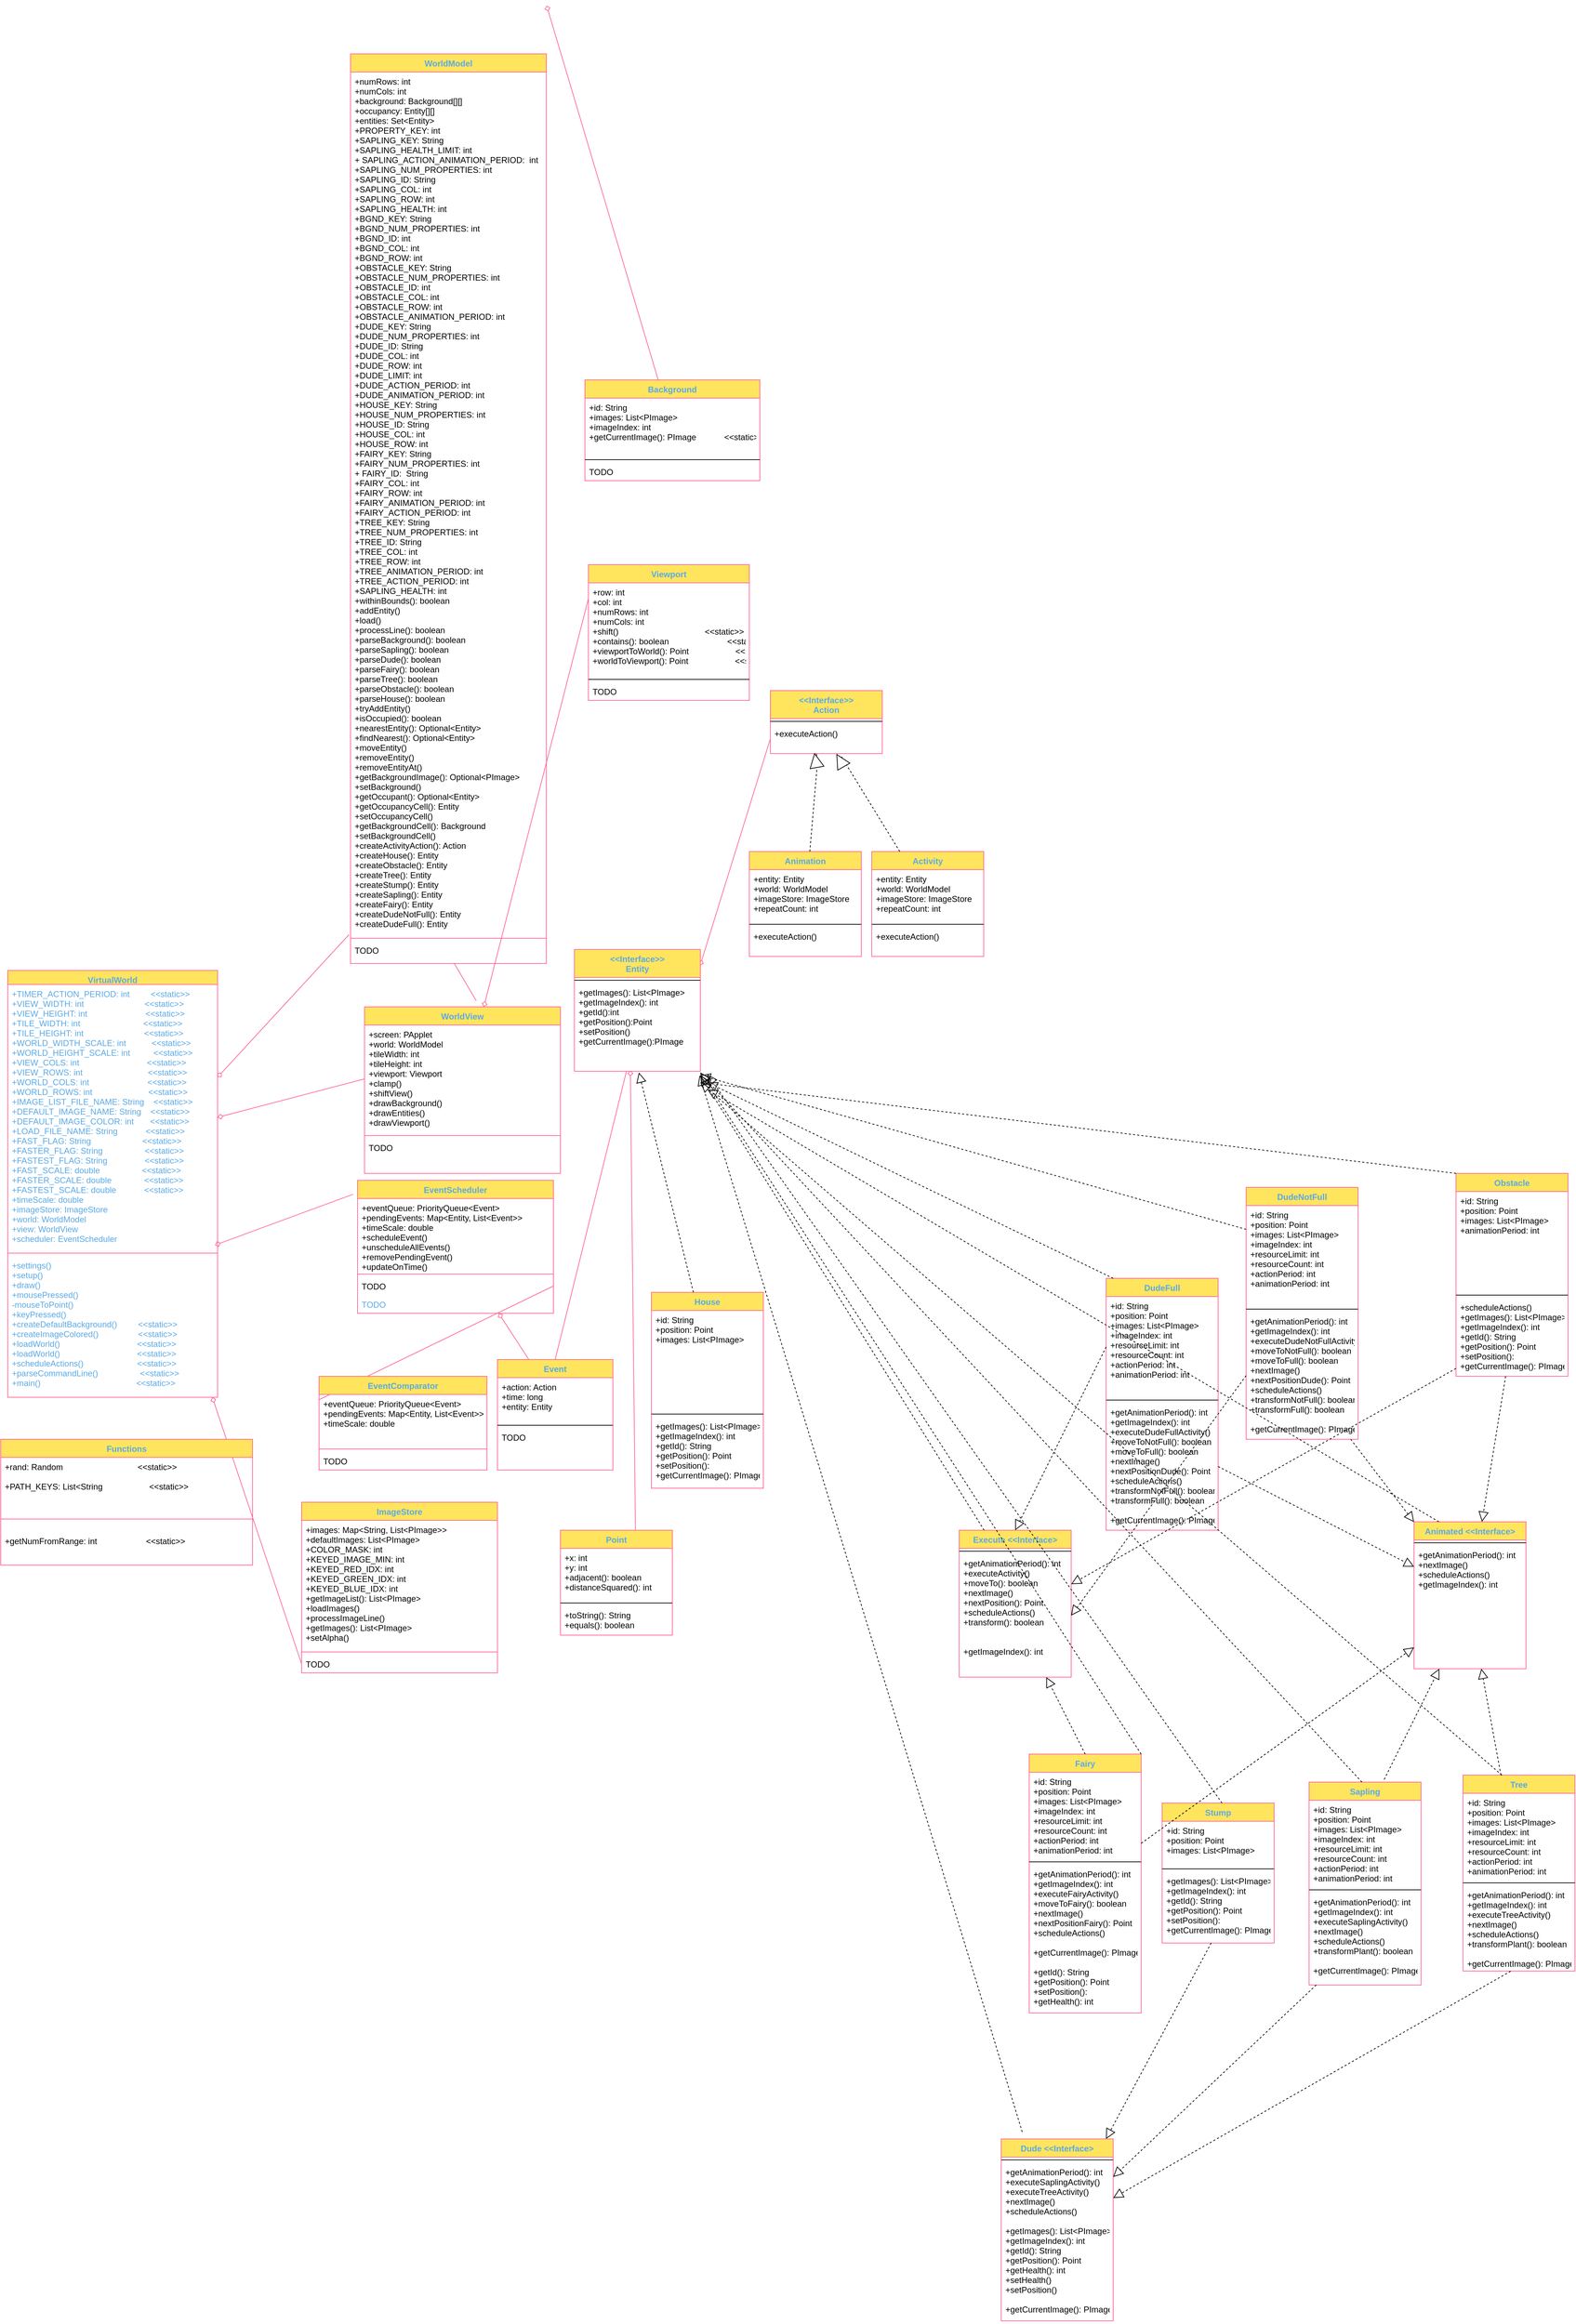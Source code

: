 <mxfile version="16.6.1" type="device"><diagram id="Yo6Zvny2ZRX3JAPKxXua" name="Page 2"><mxGraphModel dx="4936" dy="5140" grid="1" gridSize="10" guides="1" tooltips="1" connect="1" arrows="1" fold="1" page="1" pageScale="1" pageWidth="850" pageHeight="1100" math="0" shadow="0"><root><mxCell id="0"/><mxCell id="1" parent="0"/><mxCell id="8I9pphBKhg92I5GMk5e_-31" value="" style="graphMlID=e0;endArrow=none;strokeColor=#FF6392;strokeWidth=1.0;startArrow=diamond;startFill=0;endFill=1;exitX=1;exitY=0.25;exitDx=0;exitDy=0;fontColor=#5AA9E6;entryX=-0.008;entryY=-0.286;entryDx=0;entryDy=0;entryPerimeter=0;" parent="1" source="8I9pphBKhg92I5GMk5e_-50" target="8I9pphBKhg92I5GMk5e_-57" edge="1"><mxGeometry relative="1" as="geometry"/></mxCell><mxCell id="8I9pphBKhg92I5GMk5e_-32" value="" style="graphMlID=e1;endArrow=none;strokeColor=#FF6392;strokeWidth=1.0;startArrow=diamond;startFill=0;endFill=1;exitX=1;exitY=0.5;exitDx=0;exitDy=0;fontColor=#5AA9E6;entryX=0;entryY=0.5;entryDx=0;entryDy=0;" parent="1" source="8I9pphBKhg92I5GMk5e_-51" target="8I9pphBKhg92I5GMk5e_-61" edge="1"><mxGeometry relative="1" as="geometry"/></mxCell><mxCell id="8I9pphBKhg92I5GMk5e_-33" value="" style="graphMlID=e2;endArrow=none;strokeColor=#FF6392;strokeWidth=1.0;startArrow=diamond;startFill=0;endFill=1;fontColor=#5AA9E6;entryX=0;entryY=0.25;entryDx=0;entryDy=0;" parent="1" source="8I9pphBKhg92I5GMk5e_-60" target="8I9pphBKhg92I5GMk5e_-89" edge="1"><mxGeometry relative="1" as="geometry"><mxPoint x="648" y="240" as="sourcePoint"/></mxGeometry></mxCell><mxCell id="8I9pphBKhg92I5GMk5e_-34" value="" style="graphMlID=e3;endArrow=none;strokeColor=#FF6392;strokeWidth=1.0;startArrow=diamond;startFill=0;endFill=1;exitX=0.988;exitY=-0.077;exitDx=0;exitDy=0;exitPerimeter=0;fontColor=#5AA9E6;entryX=-0.023;entryY=0.105;entryDx=0;entryDy=0;entryPerimeter=0;" parent="1" source="8I9pphBKhg92I5GMk5e_-53" target="8I9pphBKhg92I5GMk5e_-64" edge="1"><mxGeometry relative="1" as="geometry"><mxPoint x="840" y="580" as="targetPoint"/></mxGeometry></mxCell><mxCell id="8I9pphBKhg92I5GMk5e_-35" value="" style="graphMlID=e4;endArrow=none;strokeColor=#FF6392;strokeWidth=1.0;startArrow=diamond;startFill=0;endFill=1;exitX=0.975;exitY=1;exitDx=0;exitDy=0;exitPerimeter=0;fontColor=#5AA9E6;entryX=0;entryY=0.5;entryDx=0;entryDy=0;" parent="1" source="8I9pphBKhg92I5GMk5e_-53" target="8I9pphBKhg92I5GMk5e_-71" edge="1"><mxGeometry relative="1" as="geometry"/></mxCell><mxCell id="8I9pphBKhg92I5GMk5e_-36" value="" style="graphMlID=e5;endArrow=none;strokeColor=#FF6392;strokeWidth=1.0;startArrow=diamond;startFill=0;endFill=1;fontColor=#5AA9E6;exitX=1.001;exitY=-0.077;exitDx=0;exitDy=0;exitPerimeter=0;" parent="1" source="8I9pphBKhg92I5GMk5e_-55" target="8I9pphBKhg92I5GMk5e_-82" edge="1"><mxGeometry relative="1" as="geometry"/></mxCell><mxCell id="8I9pphBKhg92I5GMk5e_-37" value="" style="graphMlID=e6;endArrow=none;strokeColor=#FF6392;strokeWidth=1.0;startArrow=diamond;startFill=0;endFill=1;fontColor=#5AA9E6;" parent="1" source="8I9pphBKhg92I5GMk5e_-64" target="8I9pphBKhg92I5GMk5e_-97" edge="1"><mxGeometry relative="1" as="geometry"/></mxCell><mxCell id="8I9pphBKhg92I5GMk5e_-38" value="" style="graphMlID=e7;endArrow=none;strokeColor=#FF6392;strokeWidth=1.0;startArrow=none;startFill=1;endFill=1;fontColor=#5AA9E6;entryX=0;entryY=0.25;entryDx=0;entryDy=0;exitX=1;exitY=0.5;exitDx=0;exitDy=0;" parent="1" source="8I9pphBKhg92I5GMk5e_-67" target="8I9pphBKhg92I5GMk5e_-72" edge="1"><mxGeometry relative="1" as="geometry"/></mxCell><mxCell id="8I9pphBKhg92I5GMk5e_-40" value="" style="graphMlID=e9;endArrow=none;strokeColor=#FF6392;strokeWidth=1.0;startArrow=diamond;startFill=0;endFill=1;fontColor=#5AA9E6;exitX=0.444;exitY=0.991;exitDx=0;exitDy=0;entryX=0.67;entryY=-0.005;entryDx=0;entryDy=0;entryPerimeter=0;exitPerimeter=0;" parent="1" source="8I9pphBKhg92I5GMk5e_-88" target="8I9pphBKhg92I5GMk5e_-104" edge="1"><mxGeometry relative="1" as="geometry"><mxPoint x="1010.0" y="379" as="sourcePoint"/></mxGeometry></mxCell><mxCell id="8I9pphBKhg92I5GMk5e_-41" value="" style="graphMlID=e10;endArrow=none;strokeColor=#FF6392;strokeWidth=1.0;startArrow=diamond;startFill=0;endFill=1;fontColor=#5AA9E6;exitX=0.998;exitY=0.132;exitDx=0;exitDy=0;exitPerimeter=0;entryX=0;entryY=0.5;entryDx=0;entryDy=0;" parent="1" source="8I9pphBKhg92I5GMk5e_-85" target="A5EsAreyqicC-MxrgyB--7" edge="1"><mxGeometry relative="1" as="geometry"><mxPoint x="1150" y="53" as="targetPoint"/></mxGeometry></mxCell><mxCell id="8I9pphBKhg92I5GMk5e_-44" value="" style="graphMlID=e13;endArrow=none;strokeColor=#FF6392;strokeWidth=1.0;startArrow=none;startFill=1;endFill=1;fontColor=#5AA9E6;entryX=0.528;entryY=0.978;entryDx=0;entryDy=0;entryPerimeter=0;exitX=0.57;exitY=-0.037;exitDx=0;exitDy=0;exitPerimeter=0;" parent="1" source="8I9pphBKhg92I5GMk5e_-60" target="8I9pphBKhg92I5GMk5e_-57" edge="1"><mxGeometry relative="1" as="geometry"/></mxCell><mxCell id="8I9pphBKhg92I5GMk5e_-45" value="" style="graphMlID=e14;endArrow=none;strokeColor=#FF6392;strokeWidth=1.0;startArrow=none;startFill=1;endFill=1;fontColor=#5AA9E6;exitX=0.5;exitY=0;exitDx=0;exitDy=0;" parent="1" source="8I9pphBKhg92I5GMk5e_-96" target="8I9pphBKhg92I5GMk5e_-88" edge="1"><mxGeometry relative="1" as="geometry"><mxPoint x="1177.699" y="279.661" as="targetPoint"/></mxGeometry></mxCell><mxCell id="8I9pphBKhg92I5GMk5e_-50" value="VirtualWorld" style="swimlane;fontStyle=1;align=center;verticalAlign=top;childLayout=stackLayout;horizontal=1;startSize=20;horizontalStack=0;resizeParent=1;resizeParentMax=0;resizeLast=0;collapsible=1;marginBottom=0;hachureGap=4;pointerEvents=0;fillColor=#FFE45E;strokeColor=#FF6392;fontColor=#5AA9E6;" parent="1" vertex="1"><mxGeometry x="20" y="150" width="300" height="610" as="geometry"/></mxCell><mxCell id="8I9pphBKhg92I5GMk5e_-51" value="+TIMER_ACTION_PERIOD: int         &lt;&lt;static&gt;&gt;&#10;+VIEW_WIDTH: int                          &lt;&lt;static&gt;&gt;&#10;+VIEW_HEIGHT: int                         &lt;&lt;static&gt;&gt;&#10;+TILE_WIDTH: int                           &lt;&lt;static&gt;&gt;&#10;+TILE_HEIGHT: int                          &lt;&lt;static&gt;&gt;&#10;+WORLD_WIDTH_SCALE: int           &lt;&lt;static&gt;&gt;&#10;+WORLD_HEIGHT_SCALE: int          &lt;&lt;static&gt;&gt;&#10;+VIEW_COLS: int                             &lt;&lt;static&gt;&gt;&#10;+VIEW_ROWS: int                            &lt;&lt;static&gt;&gt;&#10;+WORLD_COLS: int                         &lt;&lt;static&gt;&gt;&#10;+WORLD_ROWS: int                        &lt;&lt;static&gt;&gt;&#10;+IMAGE_LIST_FILE_NAME: String    &lt;&lt;static&gt;&gt;&#10;+DEFAULT_IMAGE_NAME: String    &lt;&lt;static&gt;&gt;&#10;+DEFAULT_IMAGE_COLOR: int       &lt;&lt;static&gt;&gt;&#10;+LOAD_FILE_NAME: String            &lt;&lt;static&gt;&gt;&#10;+FAST_FLAG: String                      &lt;&lt;static&gt;&gt;&#10;+FASTER_FLAG: String                  &lt;&lt;static&gt;&gt;&#10;+FASTEST_FLAG: String                &lt;&lt;static&gt;&gt;&#10;+FAST_SCALE: double                  &lt;&lt;static&gt;&gt;&#10;+FASTER_SCALE: double              &lt;&lt;static&gt;&gt;&#10;+FASTEST_SCALE: double            &lt;&lt;static&gt;&gt;&#10;+timeScale: double&#10;+imageStore: ImageStore&#10;+world: WorldModel&#10;+view: WorldView&#10;+scheduler: EventScheduler" style="text;strokeColor=none;fillColor=none;align=left;verticalAlign=top;spacingLeft=4;spacingRight=4;overflow=hidden;rotatable=0;points=[[0,0.5],[1,0.5]];portConstraint=eastwest;fontColor=#5AA9E6;" parent="8I9pphBKhg92I5GMk5e_-50" vertex="1"><mxGeometry y="20" width="300" height="380" as="geometry"/></mxCell><mxCell id="8I9pphBKhg92I5GMk5e_-52" value="" style="line;strokeWidth=1;fillColor=none;align=left;verticalAlign=middle;spacingTop=-1;spacingLeft=3;spacingRight=3;rotatable=0;labelPosition=right;points=[];portConstraint=eastwest;strokeColor=#FF6392;fontColor=#5AA9E6;" parent="8I9pphBKhg92I5GMk5e_-50" vertex="1"><mxGeometry y="400" width="300" height="8" as="geometry"/></mxCell><mxCell id="8I9pphBKhg92I5GMk5e_-53" value="+settings()&#10;+setup()&#10;+draw()&#10;+mousePressed()&#10;-mouseToPoint()&#10;+keyPressed()&#10;+createDefaultBackground()         &lt;&lt;static&gt;&gt;&#10;+createImageColored()                 &lt;&lt;static&gt;&gt;&#10;+loadWorld()                                 &lt;&lt;static&gt;&gt;&#10;+loadWorld()                                 &lt;&lt;static&gt;&gt;&#10;+scheduleActions()                       &lt;&lt;static&gt;&gt;&#10;+parseCommandLine()                  &lt;&lt;static&gt;&gt;&#10;+main()                                         &lt;&lt;static&gt;&gt;" style="text;strokeColor=none;fillColor=none;align=left;verticalAlign=top;spacingLeft=4;spacingRight=4;overflow=hidden;rotatable=0;points=[[0,0.5],[1,0.5]];portConstraint=eastwest;fontColor=#5AA9E6;" parent="8I9pphBKhg92I5GMk5e_-50" vertex="1"><mxGeometry y="408" width="300" height="202" as="geometry"/></mxCell><mxCell id="8I9pphBKhg92I5GMk5e_-54" value="WorldModel" style="swimlane;fontStyle=1;align=center;verticalAlign=top;childLayout=stackLayout;horizontal=1;startSize=26;horizontalStack=0;resizeParent=1;resizeParentMax=0;resizeLast=0;collapsible=1;marginBottom=0;hachureGap=4;pointerEvents=0;sketch=0;fontColor=#5AA9E6;strokeColor=#FF6392;fillColor=#FFE45E;" parent="1" vertex="1"><mxGeometry x="510" y="-1160" width="280" height="1300" as="geometry"/></mxCell><mxCell id="8I9pphBKhg92I5GMk5e_-55" value="+numRows: int&#10;+numCols: int&#10;+background: Background[][]&#10;+occupancy: Entity[][]&#10;+entities: Set&lt;Entity&gt;&#10;+PROPERTY_KEY: int                           &#10;+SAPLING_KEY: String                            &#10;+SAPLING_HEALTH_LIMIT: int                               &#10;+ SAPLING_ACTION_ANIMATION_PERIOD:  int   &#10;+SAPLING_NUM_PROPERTIES: int                     &#10;+SAPLING_ID: String                            &#10;+SAPLING_COL: int                    &#10;+SAPLING_ROW: int                               &#10;+SAPLING_HEALTH: int                              &#10;+BGND_KEY: String                            &#10;+BGND_NUM_PROPERTIES: int                  &#10;+BGND_ID: int                                &#10;+BGND_COL: int                              &#10;+BGND_ROW: int                               &#10;+OBSTACLE_KEY: String                        &#10;+OBSTACLE_NUM_PROPERTIES: int                &#10;+OBSTACLE_ID: int                          &#10;+OBSTACLE_COL: int                          &#10;+OBSTACLE_ROW: int                           &#10;+OBSTACLE_ANIMATION_PERIOD: int   &#10;+DUDE_KEY: String                         &#10;+DUDE_NUM_PROPERTIES: int           &#10;+DUDE_ID: String                     &#10;+DUDE_COL: int                  &#10;+DUDE_ROW: int                           &#10;+DUDE_LIMIT: int                      &#10;+DUDE_ACTION_PERIOD: int      &#10;+DUDE_ANIMATION_PERIOD: int       &#10;+HOUSE_KEY: String                     &#10;+HOUSE_NUM_PROPERTIES: int        &#10;+HOUSE_ID: String                        &#10;+HOUSE_COL: int                    &#10;+HOUSE_ROW: int          &#10;+FAIRY_KEY: String                            &#10;+FAIRY_NUM_PROPERTIES: int        &#10;+ FAIRY_ID:  String              &#10;+FAIRY_COL: int                   &#10;+FAIRY_ROW: int                             &#10;+FAIRY_ANIMATION_PERIOD: int      &#10;+FAIRY_ACTION_PERIOD: int    &#10;+TREE_KEY: String                  &#10;+TREE_NUM_PROPERTIES: int                     &#10;+TREE_ID: String                          &#10;+TREE_COL: int                 &#10;+TREE_ROW: int                               &#10;+TREE_ANIMATION_PERIOD: int &#10;+TREE_ACTION_PERIOD: int          &#10;+SAPLING_HEALTH: int                             &#10;+withinBounds(): boolean                  &#10;+addEntity()                                &#10;+load()                                    &#10;+processLine(): boolean                   &#10;+parseBackground(): boolean             &#10;+parseSapling(): boolean                      &#10;+parseDude(): boolean                   &#10;+parseFairy(): boolean                        &#10;+parseTree(): boolean                       &#10;+parseObstacle(): boolean                       &#10;+parseHouse(): boolean                      &#10;+tryAddEntity()                            &#10;+isOccupied(): boolean                      &#10;+nearestEntity(): Optional&lt;Entity&gt;          &#10;+findNearest(): Optional&lt;Entity&gt;           &#10;+moveEntity()                               &#10;+removeEntity()                             &#10;+removeEntityAt()                           &#10;+getBackgroundImage(): Optional&lt;PImage&gt;     &#10;+setBackground()                           &#10;+getOccupant(): Optional&lt;Entity&gt;           &#10;+getOccupancyCell(): Entity               &#10;+setOccupancyCell()                        &#10;+getBackgroundCell(): Background            &#10;+setBackgroundCell()                       &#10;+createActivityAction(): Action           &#10;+createHouse(): Entity                &#10;+createObstacle(): Entity                 &#10;+createTree(): Entity              &#10;+createStump(): Entity                   &#10;+createSapling(): Entity                        &#10;+createFairy(): Entity                   &#10;+createDudeNotFull(): Entity                   &#10;+createDudeFull(): Entity                        " style="text;strokeColor=none;fillColor=none;align=left;verticalAlign=top;spacingLeft=4;spacingRight=4;overflow=hidden;rotatable=0;points=[[0,0.5],[1,0.5]];portConstraint=eastwest;fontColor=#000000;" parent="8I9pphBKhg92I5GMk5e_-54" vertex="1"><mxGeometry y="26" width="280" height="1234" as="geometry"/></mxCell><mxCell id="8I9pphBKhg92I5GMk5e_-56" value="" style="line;strokeWidth=1;fillColor=none;align=left;verticalAlign=middle;spacingTop=-1;spacingLeft=3;spacingRight=3;rotatable=0;labelPosition=right;points=[];portConstraint=eastwest;strokeColor=#FF6392;fontColor=#5AA9E6;" parent="8I9pphBKhg92I5GMk5e_-54" vertex="1"><mxGeometry y="1260" width="280" height="8" as="geometry"/></mxCell><mxCell id="8I9pphBKhg92I5GMk5e_-57" value="TODO" style="text;strokeColor=none;fillColor=none;align=left;verticalAlign=top;spacingLeft=4;spacingRight=4;overflow=hidden;rotatable=0;points=[[0,0.5],[1,0.5]];portConstraint=eastwest;fontColor=#020405;" parent="8I9pphBKhg92I5GMk5e_-54" vertex="1"><mxGeometry y="1268" width="280" height="32" as="geometry"/></mxCell><mxCell id="8I9pphBKhg92I5GMk5e_-60" value="WorldView" style="swimlane;fontStyle=1;align=center;verticalAlign=top;childLayout=stackLayout;horizontal=1;startSize=26;horizontalStack=0;resizeParent=1;resizeParentMax=0;resizeLast=0;collapsible=1;marginBottom=0;hachureGap=4;pointerEvents=0;sketch=0;fontColor=#5AA9E6;strokeColor=#FF6392;fillColor=#FFE45E;" parent="1" vertex="1"><mxGeometry x="530" y="202" width="280" height="238" as="geometry"/></mxCell><mxCell id="8I9pphBKhg92I5GMk5e_-61" value="+screen: PApplet&#10;+world: WorldModel&#10;+tileWidth: int&#10;+tileHeight: int&#10;+viewport: Viewport&#10;+clamp()                                      &#10;+shiftView()                                 &#10;+drawBackground()                            &#10;+drawEntities()                              &#10;+drawViewport()                              &#10;&#10;" style="text;strokeColor=none;fillColor=none;align=left;verticalAlign=top;spacingLeft=4;spacingRight=4;overflow=hidden;rotatable=0;points=[[0,0.5],[1,0.5]];portConstraint=eastwest;fontColor=#000000;" parent="8I9pphBKhg92I5GMk5e_-60" vertex="1"><mxGeometry y="26" width="280" height="154" as="geometry"/></mxCell><mxCell id="8I9pphBKhg92I5GMk5e_-62" value="" style="line;strokeWidth=1;fillColor=none;align=left;verticalAlign=middle;spacingTop=-1;spacingLeft=3;spacingRight=3;rotatable=0;labelPosition=right;points=[];portConstraint=eastwest;strokeColor=#FF6392;fontColor=#5AA9E6;" parent="8I9pphBKhg92I5GMk5e_-60" vertex="1"><mxGeometry y="180" width="280" height="8" as="geometry"/></mxCell><mxCell id="8I9pphBKhg92I5GMk5e_-63" value="TODO" style="text;strokeColor=none;fillColor=none;align=left;verticalAlign=top;spacingLeft=4;spacingRight=4;overflow=hidden;rotatable=0;points=[[0,0.5],[1,0.5]];portConstraint=eastwest;fontColor=#000000;" parent="8I9pphBKhg92I5GMk5e_-60" vertex="1"><mxGeometry y="188" width="280" height="50" as="geometry"/></mxCell><mxCell id="8I9pphBKhg92I5GMk5e_-64" value="EventScheduler" style="swimlane;fontStyle=1;align=center;verticalAlign=top;childLayout=stackLayout;horizontal=1;startSize=26;horizontalStack=0;resizeParent=1;resizeParentMax=0;resizeLast=0;collapsible=1;marginBottom=0;hachureGap=4;pointerEvents=0;sketch=0;fontColor=#5AA9E6;strokeColor=#FF6392;fillColor=#FFE45E;" parent="1" vertex="1"><mxGeometry x="520" y="450" width="280" height="190" as="geometry"/></mxCell><mxCell id="8I9pphBKhg92I5GMk5e_-65" value="+eventQueue: PriorityQueue&lt;Event&gt;&#10;+pendingEvents: Map&lt;Entity, List&lt;Event&gt;&gt;&#10;+timeScale: double&#10;+scheduleEvent()                                  &#10;+unscheduleAllEvents()                       &#10;+removePendingEvent()                        &#10;+updateOnTime()                              " style="text;strokeColor=none;fillColor=none;align=left;verticalAlign=top;spacingLeft=4;spacingRight=4;overflow=hidden;rotatable=0;points=[[0,0.5],[1,0.5]];portConstraint=eastwest;fontColor=#000000;" parent="8I9pphBKhg92I5GMk5e_-64" vertex="1"><mxGeometry y="26" width="280" height="104" as="geometry"/></mxCell><mxCell id="8I9pphBKhg92I5GMk5e_-66" value="" style="line;strokeWidth=1;fillColor=none;align=left;verticalAlign=middle;spacingTop=-1;spacingLeft=3;spacingRight=3;rotatable=0;labelPosition=right;points=[];portConstraint=eastwest;strokeColor=#FF6392;fontColor=#5AA9E6;" parent="8I9pphBKhg92I5GMk5e_-64" vertex="1"><mxGeometry y="130" width="280" height="8" as="geometry"/></mxCell><mxCell id="8I9pphBKhg92I5GMk5e_-67" value="TODO" style="text;strokeColor=none;fillColor=none;align=left;verticalAlign=top;spacingLeft=4;spacingRight=4;overflow=hidden;rotatable=0;points=[[0,0.5],[1,0.5]];portConstraint=eastwest;fontColor=#000000;" parent="8I9pphBKhg92I5GMk5e_-64" vertex="1"><mxGeometry y="138" width="280" height="26" as="geometry"/></mxCell><mxCell id="8I9pphBKhg92I5GMk5e_-76" value="TODO" style="text;strokeColor=none;fillColor=none;align=left;verticalAlign=top;spacingLeft=4;spacingRight=4;overflow=hidden;rotatable=0;points=[[0,0.5],[1,0.5]];portConstraint=eastwest;fontColor=#5AA9E6;" parent="8I9pphBKhg92I5GMk5e_-64" vertex="1"><mxGeometry y="164" width="280" height="26" as="geometry"/></mxCell><mxCell id="8I9pphBKhg92I5GMk5e_-68" value="ImageStore" style="swimlane;fontStyle=1;align=center;verticalAlign=top;childLayout=stackLayout;horizontal=1;startSize=26;horizontalStack=0;resizeParent=1;resizeParentMax=0;resizeLast=0;collapsible=1;marginBottom=0;hachureGap=4;pointerEvents=0;sketch=0;fontColor=#5AA9E6;strokeColor=#FF6392;fillColor=#FFE45E;" parent="1" vertex="1"><mxGeometry x="440" y="910" width="280" height="244" as="geometry"/></mxCell><mxCell id="8I9pphBKhg92I5GMk5e_-69" value="+images: Map&lt;String, List&lt;PImage&gt;&gt;&#10;+defaultImages: List&lt;PImage&gt;&#10;+COLOR_MASK: int                             &#10;+KEYED_IMAGE_MIN: int                        &#10;+KEYED_RED_IDX: int                        &#10;+KEYED_GREEN_IDX: int                        &#10;+KEYED_BLUE_IDX: int                        &#10;+getImageList(): List&lt;PImage&gt;                &#10;+loadImages()                                &#10;+processImageLine()                          &#10;+getImages(): List&lt;PImage&gt;                   &#10;+setAlpha()                                  " style="text;strokeColor=none;fillColor=none;align=left;verticalAlign=top;spacingLeft=4;spacingRight=4;overflow=hidden;rotatable=0;points=[[0,0.5],[1,0.5]];portConstraint=eastwest;fontColor=#000000;" parent="8I9pphBKhg92I5GMk5e_-68" vertex="1"><mxGeometry y="26" width="280" height="184" as="geometry"/></mxCell><mxCell id="8I9pphBKhg92I5GMk5e_-70" value="" style="line;strokeWidth=1;fillColor=none;align=left;verticalAlign=middle;spacingTop=-1;spacingLeft=3;spacingRight=3;rotatable=0;labelPosition=right;points=[];portConstraint=eastwest;strokeColor=#FF6392;fontColor=#5AA9E6;" parent="8I9pphBKhg92I5GMk5e_-68" vertex="1"><mxGeometry y="210" width="280" height="8" as="geometry"/></mxCell><mxCell id="8I9pphBKhg92I5GMk5e_-71" value="TODO" style="text;strokeColor=none;fillColor=none;align=left;verticalAlign=top;spacingLeft=4;spacingRight=4;overflow=hidden;rotatable=0;points=[[0,0.5],[1,0.5]];portConstraint=eastwest;fontColor=#000000;" parent="8I9pphBKhg92I5GMk5e_-68" vertex="1"><mxGeometry y="218" width="280" height="26" as="geometry"/></mxCell><mxCell id="8I9pphBKhg92I5GMk5e_-72" value="EventComparator" style="swimlane;fontStyle=1;align=center;verticalAlign=top;childLayout=stackLayout;horizontal=1;startSize=26;horizontalStack=0;resizeParent=1;resizeParentMax=0;resizeLast=0;collapsible=1;marginBottom=0;hachureGap=4;pointerEvents=0;sketch=0;fontColor=#5AA9E6;strokeColor=#FF6392;fillColor=#FFE45E;" parent="1" vertex="1"><mxGeometry x="465" y="730" width="240" height="134" as="geometry"/></mxCell><mxCell id="8I9pphBKhg92I5GMk5e_-73" value="+eventQueue: PriorityQueue&lt;Event&gt;&#10;+pendingEvents: Map&lt;Entity, List&lt;Event&gt;&gt;&#10;+timeScale: double" style="text;strokeColor=none;fillColor=none;align=left;verticalAlign=top;spacingLeft=4;spacingRight=4;overflow=hidden;rotatable=0;points=[[0,0.5],[1,0.5]];portConstraint=eastwest;fontColor=#000000;" parent="8I9pphBKhg92I5GMk5e_-72" vertex="1"><mxGeometry y="26" width="240" height="74" as="geometry"/></mxCell><mxCell id="8I9pphBKhg92I5GMk5e_-74" value="" style="line;strokeWidth=1;fillColor=none;align=left;verticalAlign=middle;spacingTop=-1;spacingLeft=3;spacingRight=3;rotatable=0;labelPosition=right;points=[];portConstraint=eastwest;strokeColor=#FF6392;fontColor=#5AA9E6;" parent="8I9pphBKhg92I5GMk5e_-72" vertex="1"><mxGeometry y="100" width="240" height="8" as="geometry"/></mxCell><mxCell id="8I9pphBKhg92I5GMk5e_-75" value="TODO" style="text;strokeColor=none;fillColor=none;align=left;verticalAlign=top;spacingLeft=4;spacingRight=4;overflow=hidden;rotatable=0;points=[[0,0.5],[1,0.5]];portConstraint=eastwest;fontColor=#000000;" parent="8I9pphBKhg92I5GMk5e_-72" vertex="1"><mxGeometry y="108" width="240" height="26" as="geometry"/></mxCell><mxCell id="8I9pphBKhg92I5GMk5e_-77" value="Functions" style="swimlane;fontStyle=1;align=center;verticalAlign=top;childLayout=stackLayout;horizontal=1;startSize=26;horizontalStack=0;resizeParent=1;resizeParentMax=0;resizeLast=0;collapsible=1;marginBottom=0;hachureGap=4;pointerEvents=0;sketch=0;fontColor=#5AA9E6;strokeColor=#FF6392;fillColor=#FFE45E;" parent="1" vertex="1"><mxGeometry x="10.0" y="820" width="360" height="180" as="geometry"/></mxCell><mxCell id="8I9pphBKhg92I5GMk5e_-78" value="+rand: Random                                &lt;&lt;static&gt;&gt;&#10;&#10;+PATH_KEYS: List&lt;String                    &lt;&lt;static&gt;&gt;&#10;&#10;" style="text;strokeColor=none;fillColor=none;align=left;verticalAlign=top;spacingLeft=4;spacingRight=4;overflow=hidden;rotatable=0;points=[[0,0.5],[1,0.5]];portConstraint=eastwest;fontColor=#000000;" parent="8I9pphBKhg92I5GMk5e_-77" vertex="1"><mxGeometry y="26" width="360" height="84" as="geometry"/></mxCell><mxCell id="8I9pphBKhg92I5GMk5e_-79" value="" style="line;strokeWidth=1;fillColor=none;align=left;verticalAlign=middle;spacingTop=-1;spacingLeft=3;spacingRight=3;rotatable=0;labelPosition=right;points=[];portConstraint=eastwest;strokeColor=#FF6392;fontColor=#5AA9E6;" parent="8I9pphBKhg92I5GMk5e_-77" vertex="1"><mxGeometry y="110" width="360" height="8" as="geometry"/></mxCell><mxCell id="8I9pphBKhg92I5GMk5e_-80" value="&#10;+getNumFromRange: int                     &lt;&lt;static&gt;&gt;&#10;" style="text;strokeColor=none;fillColor=none;align=left;verticalAlign=top;spacingLeft=4;spacingRight=4;overflow=hidden;rotatable=0;points=[[0,0.5],[1,0.5]];portConstraint=eastwest;fontColor=#000000;" parent="8I9pphBKhg92I5GMk5e_-77" vertex="1"><mxGeometry y="118" width="360" height="62" as="geometry"/></mxCell><mxCell id="8I9pphBKhg92I5GMk5e_-81" value="Background" style="swimlane;fontStyle=1;align=center;verticalAlign=top;childLayout=stackLayout;horizontal=1;startSize=26;horizontalStack=0;resizeParent=1;resizeParentMax=0;resizeLast=0;collapsible=1;marginBottom=0;hachureGap=4;pointerEvents=0;sketch=0;fontColor=#5AA9E6;strokeColor=#FF6392;fillColor=#FFE45E;" parent="1" vertex="1"><mxGeometry x="845" y="-694" width="250" height="144" as="geometry"/></mxCell><mxCell id="8I9pphBKhg92I5GMk5e_-82" value="+id: String&#10;+images: List&lt;PImage&gt;&#10;+imageIndex: int&#10;+getCurrentImage(): PImage            &lt;&lt;static&gt;&gt;" style="text;strokeColor=none;fillColor=none;align=left;verticalAlign=top;spacingLeft=4;spacingRight=4;overflow=hidden;rotatable=0;points=[[0,0.5],[1,0.5]];portConstraint=eastwest;" parent="8I9pphBKhg92I5GMk5e_-81" vertex="1"><mxGeometry y="26" width="250" height="84" as="geometry"/></mxCell><mxCell id="8I9pphBKhg92I5GMk5e_-83" value="" style="line;strokeWidth=1;fillColor=none;align=left;verticalAlign=middle;spacingTop=-1;spacingLeft=3;spacingRight=3;rotatable=0;labelPosition=right;points=[];portConstraint=eastwest;" parent="8I9pphBKhg92I5GMk5e_-81" vertex="1"><mxGeometry y="110" width="250" height="8" as="geometry"/></mxCell><mxCell id="8I9pphBKhg92I5GMk5e_-84" value="TODO" style="text;strokeColor=none;fillColor=none;align=left;verticalAlign=top;spacingLeft=4;spacingRight=4;overflow=hidden;rotatable=0;points=[[0,0.5],[1,0.5]];portConstraint=eastwest;" parent="8I9pphBKhg92I5GMk5e_-81" vertex="1"><mxGeometry y="118" width="250" height="26" as="geometry"/></mxCell><mxCell id="8I9pphBKhg92I5GMk5e_-85" value="&lt;&lt;Interface&gt;&gt;&#10;Entity" style="swimlane;fontStyle=1;align=center;verticalAlign=top;childLayout=stackLayout;horizontal=1;startSize=40;horizontalStack=0;resizeParent=1;resizeParentMax=0;resizeLast=0;collapsible=1;marginBottom=0;hachureGap=4;pointerEvents=0;sketch=0;fontColor=#5AA9E6;strokeColor=#FF6392;fillColor=#FFE45E;" parent="1" vertex="1"><mxGeometry x="830" y="120" width="180" height="174" as="geometry"/></mxCell><mxCell id="8I9pphBKhg92I5GMk5e_-87" value="" style="line;strokeWidth=1;fillColor=none;align=left;verticalAlign=middle;spacingTop=-1;spacingLeft=3;spacingRight=3;rotatable=0;labelPosition=right;points=[];portConstraint=eastwest;" parent="8I9pphBKhg92I5GMk5e_-85" vertex="1"><mxGeometry y="40" width="180" height="8" as="geometry"/></mxCell><mxCell id="8I9pphBKhg92I5GMk5e_-88" value="+getImages(): List&lt;PImage&gt;&#10;+getImageIndex(): int&#10;+getId():int&#10;+getPosition():Point&#10;+setPosition()&#10;+getCurrentImage():PImage" style="text;strokeColor=none;fillColor=none;align=left;verticalAlign=top;spacingLeft=4;spacingRight=4;overflow=hidden;rotatable=0;points=[[0,0.5],[1,0.5]];portConstraint=eastwest;" parent="8I9pphBKhg92I5GMk5e_-85" vertex="1"><mxGeometry y="48" width="180" height="126" as="geometry"/></mxCell><mxCell id="8I9pphBKhg92I5GMk5e_-89" value="Viewport" style="swimlane;fontStyle=1;align=center;verticalAlign=top;childLayout=stackLayout;horizontal=1;startSize=26;horizontalStack=0;resizeParent=1;resizeParentMax=0;resizeLast=0;collapsible=1;marginBottom=0;hachureGap=4;pointerEvents=0;sketch=0;fontColor=#5AA9E6;strokeColor=#FF6392;fillColor=#FFE45E;" parent="1" vertex="1"><mxGeometry x="850" y="-430.0" width="230" height="194" as="geometry"/></mxCell><mxCell id="8I9pphBKhg92I5GMk5e_-90" value="+row: int&#10;+col: int&#10;+numRows: int&#10;+numCols: int&#10;+shift()                                     &lt;&lt;static&gt;&gt;&#10;+contains(): boolean                         &lt;&lt;static&gt;&gt;&#10;+viewportToWorld(): Point                    &lt;&lt;static&gt;&gt;&#10;+worldToViewport(): Point                    &lt;&lt;static&gt;&gt;" style="text;strokeColor=none;fillColor=none;align=left;verticalAlign=top;spacingLeft=4;spacingRight=4;overflow=hidden;rotatable=0;points=[[0,0.5],[1,0.5]];portConstraint=eastwest;" parent="8I9pphBKhg92I5GMk5e_-89" vertex="1"><mxGeometry y="26" width="230" height="134" as="geometry"/></mxCell><mxCell id="8I9pphBKhg92I5GMk5e_-91" value="" style="line;strokeWidth=1;fillColor=none;align=left;verticalAlign=middle;spacingTop=-1;spacingLeft=3;spacingRight=3;rotatable=0;labelPosition=right;points=[];portConstraint=eastwest;" parent="8I9pphBKhg92I5GMk5e_-89" vertex="1"><mxGeometry y="160" width="230" height="8" as="geometry"/></mxCell><mxCell id="8I9pphBKhg92I5GMk5e_-92" value="TODO" style="text;strokeColor=none;fillColor=none;align=left;verticalAlign=top;spacingLeft=4;spacingRight=4;overflow=hidden;rotatable=0;points=[[0,0.5],[1,0.5]];portConstraint=eastwest;" parent="8I9pphBKhg92I5GMk5e_-89" vertex="1"><mxGeometry y="168" width="230" height="26" as="geometry"/></mxCell><mxCell id="8I9pphBKhg92I5GMk5e_-96" value="Event" style="swimlane;fontStyle=1;align=center;verticalAlign=top;childLayout=stackLayout;horizontal=1;startSize=26;horizontalStack=0;resizeParent=1;resizeParentMax=0;resizeLast=0;collapsible=1;marginBottom=0;hachureGap=4;pointerEvents=0;sketch=0;fontColor=#5AA9E6;strokeColor=#FF6392;fillColor=#FFE45E;" parent="1" vertex="1"><mxGeometry x="720" y="706" width="165" height="158" as="geometry"/></mxCell><mxCell id="8I9pphBKhg92I5GMk5e_-97" value="+action: Action&#10;+time: long&#10;+entity: Entity" style="text;strokeColor=none;fillColor=none;align=left;verticalAlign=top;spacingLeft=4;spacingRight=4;overflow=hidden;rotatable=0;points=[[0,0.5],[1,0.5]];portConstraint=eastwest;" parent="8I9pphBKhg92I5GMk5e_-96" vertex="1"><mxGeometry y="26" width="165" height="64" as="geometry"/></mxCell><mxCell id="8I9pphBKhg92I5GMk5e_-98" value="" style="line;strokeWidth=1;fillColor=none;align=left;verticalAlign=middle;spacingTop=-1;spacingLeft=3;spacingRight=3;rotatable=0;labelPosition=right;points=[];portConstraint=eastwest;" parent="8I9pphBKhg92I5GMk5e_-96" vertex="1"><mxGeometry y="90" width="165" height="8" as="geometry"/></mxCell><mxCell id="8I9pphBKhg92I5GMk5e_-99" value="TODO" style="text;strokeColor=none;fillColor=none;align=left;verticalAlign=top;spacingLeft=4;spacingRight=4;overflow=hidden;rotatable=0;points=[[0,0.5],[1,0.5]];portConstraint=eastwest;" parent="8I9pphBKhg92I5GMk5e_-96" vertex="1"><mxGeometry y="98" width="165" height="60" as="geometry"/></mxCell><mxCell id="8I9pphBKhg92I5GMk5e_-104" value="Point" style="swimlane;fontStyle=1;align=center;verticalAlign=top;childLayout=stackLayout;horizontal=1;startSize=26;horizontalStack=0;resizeParent=1;resizeParentMax=0;resizeLast=0;collapsible=1;marginBottom=0;hachureGap=4;pointerEvents=0;sketch=0;fontColor=#5AA9E6;strokeColor=#FF6392;fillColor=#FFE45E;" parent="1" vertex="1"><mxGeometry x="810" y="950" width="160" height="150" as="geometry"/></mxCell><mxCell id="8I9pphBKhg92I5GMk5e_-105" value="+x: int&#10;+y: int&#10;+adjacent(): boolean                            &lt;&lt;static&gt;&gt;&#10;+distanceSquared(): int                      &lt;&lt;static&gt;&gt;" style="text;strokeColor=none;fillColor=none;align=left;verticalAlign=top;spacingLeft=4;spacingRight=4;overflow=hidden;rotatable=0;points=[[0,0.5],[1,0.5]];portConstraint=eastwest;" parent="8I9pphBKhg92I5GMk5e_-104" vertex="1"><mxGeometry y="26" width="160" height="74" as="geometry"/></mxCell><mxCell id="8I9pphBKhg92I5GMk5e_-106" value="" style="line;strokeWidth=1;fillColor=none;align=left;verticalAlign=middle;spacingTop=-1;spacingLeft=3;spacingRight=3;rotatable=0;labelPosition=right;points=[];portConstraint=eastwest;" parent="8I9pphBKhg92I5GMk5e_-104" vertex="1"><mxGeometry y="100" width="160" height="8" as="geometry"/></mxCell><mxCell id="8I9pphBKhg92I5GMk5e_-107" value="+toString(): String&#10;+equals(): boolean" style="text;strokeColor=none;fillColor=none;align=left;verticalAlign=top;spacingLeft=4;spacingRight=4;overflow=hidden;rotatable=0;points=[[0,0.5],[1,0.5]];portConstraint=eastwest;" parent="8I9pphBKhg92I5GMk5e_-104" vertex="1"><mxGeometry y="108" width="160" height="42" as="geometry"/></mxCell><mxCell id="A5EsAreyqicC-MxrgyB--4" value="&lt;&lt;Interface&gt;&gt;&#10;Action" style="swimlane;fontStyle=1;align=center;verticalAlign=top;childLayout=stackLayout;horizontal=1;startSize=40;horizontalStack=0;resizeParent=1;resizeParentMax=0;resizeLast=0;collapsible=1;marginBottom=0;hachureGap=4;pointerEvents=0;sketch=0;fontColor=#5AA9E6;strokeColor=#FF6392;fillColor=#FFE45E;" vertex="1" parent="1"><mxGeometry x="1110" y="-250" width="160" height="90" as="geometry"/></mxCell><mxCell id="A5EsAreyqicC-MxrgyB--6" value="" style="line;strokeWidth=1;fillColor=none;align=left;verticalAlign=middle;spacingTop=-1;spacingLeft=3;spacingRight=3;rotatable=0;labelPosition=right;points=[];portConstraint=eastwest;" vertex="1" parent="A5EsAreyqicC-MxrgyB--4"><mxGeometry y="40" width="160" height="8" as="geometry"/></mxCell><mxCell id="A5EsAreyqicC-MxrgyB--7" value="+executeAction()" style="text;strokeColor=none;fillColor=none;align=left;verticalAlign=top;spacingLeft=4;spacingRight=4;overflow=hidden;rotatable=0;points=[[0,0.5],[1,0.5]];portConstraint=eastwest;" vertex="1" parent="A5EsAreyqicC-MxrgyB--4"><mxGeometry y="48" width="160" height="42" as="geometry"/></mxCell><mxCell id="A5EsAreyqicC-MxrgyB--8" value="Animation" style="swimlane;fontStyle=1;align=center;verticalAlign=top;childLayout=stackLayout;horizontal=1;startSize=26;horizontalStack=0;resizeParent=1;resizeParentMax=0;resizeLast=0;collapsible=1;marginBottom=0;hachureGap=4;pointerEvents=0;sketch=0;fontColor=#5AA9E6;strokeColor=#FF6392;fillColor=#FFE45E;" vertex="1" parent="1"><mxGeometry x="1080" y="-20" width="160" height="150" as="geometry"/></mxCell><mxCell id="A5EsAreyqicC-MxrgyB--9" value="+entity: Entity&#10;+world: WorldModel&#10;+imageStore: ImageStore&#10;+repeatCount: int" style="text;strokeColor=none;fillColor=none;align=left;verticalAlign=top;spacingLeft=4;spacingRight=4;overflow=hidden;rotatable=0;points=[[0,0.5],[1,0.5]];portConstraint=eastwest;" vertex="1" parent="A5EsAreyqicC-MxrgyB--8"><mxGeometry y="26" width="160" height="74" as="geometry"/></mxCell><mxCell id="A5EsAreyqicC-MxrgyB--10" value="" style="line;strokeWidth=1;fillColor=none;align=left;verticalAlign=middle;spacingTop=-1;spacingLeft=3;spacingRight=3;rotatable=0;labelPosition=right;points=[];portConstraint=eastwest;" vertex="1" parent="A5EsAreyqicC-MxrgyB--8"><mxGeometry y="100" width="160" height="8" as="geometry"/></mxCell><mxCell id="A5EsAreyqicC-MxrgyB--11" value="+executeAction()" style="text;strokeColor=none;fillColor=none;align=left;verticalAlign=top;spacingLeft=4;spacingRight=4;overflow=hidden;rotatable=0;points=[[0,0.5],[1,0.5]];portConstraint=eastwest;" vertex="1" parent="A5EsAreyqicC-MxrgyB--8"><mxGeometry y="108" width="160" height="42" as="geometry"/></mxCell><mxCell id="A5EsAreyqicC-MxrgyB--12" value="" style="endArrow=none;dashed=1;html=1;rounded=0;entryX=0.414;entryY=1.014;entryDx=0;entryDy=0;entryPerimeter=0;startArrow=none;" edge="1" parent="1" source="A5EsAreyqicC-MxrgyB--16" target="A5EsAreyqicC-MxrgyB--7"><mxGeometry width="50" height="50" relative="1" as="geometry"><mxPoint x="1100" y="60" as="sourcePoint"/><mxPoint x="1150" y="10" as="targetPoint"/></mxGeometry></mxCell><mxCell id="A5EsAreyqicC-MxrgyB--16" value="" style="triangle;whiteSpace=wrap;html=1;rotation=-100;" vertex="1" parent="1"><mxGeometry x="1165" y="-160" width="20" height="20" as="geometry"/></mxCell><mxCell id="A5EsAreyqicC-MxrgyB--17" value="" style="endArrow=none;dashed=1;html=1;rounded=0;entryX=0;entryY=0.5;entryDx=0;entryDy=0;" edge="1" parent="1" source="A5EsAreyqicC-MxrgyB--8" target="A5EsAreyqicC-MxrgyB--16"><mxGeometry width="50" height="50" relative="1" as="geometry"><mxPoint x="1197.613" y="-30" as="sourcePoint"/><mxPoint x="1176.24" y="-159.412" as="targetPoint"/></mxGeometry></mxCell><mxCell id="A5EsAreyqicC-MxrgyB--18" value="Activity" style="swimlane;fontStyle=1;align=center;verticalAlign=top;childLayout=stackLayout;horizontal=1;startSize=26;horizontalStack=0;resizeParent=1;resizeParentMax=0;resizeLast=0;collapsible=1;marginBottom=0;hachureGap=4;pointerEvents=0;sketch=0;fontColor=#5AA9E6;strokeColor=#FF6392;fillColor=#FFE45E;" vertex="1" parent="1"><mxGeometry x="1255" y="-20" width="160" height="150" as="geometry"/></mxCell><mxCell id="A5EsAreyqicC-MxrgyB--19" value="+entity: Entity&#10;+world: WorldModel&#10;+imageStore: ImageStore&#10;+repeatCount: int" style="text;strokeColor=none;fillColor=none;align=left;verticalAlign=top;spacingLeft=4;spacingRight=4;overflow=hidden;rotatable=0;points=[[0,0.5],[1,0.5]];portConstraint=eastwest;" vertex="1" parent="A5EsAreyqicC-MxrgyB--18"><mxGeometry y="26" width="160" height="74" as="geometry"/></mxCell><mxCell id="A5EsAreyqicC-MxrgyB--20" value="" style="line;strokeWidth=1;fillColor=none;align=left;verticalAlign=middle;spacingTop=-1;spacingLeft=3;spacingRight=3;rotatable=0;labelPosition=right;points=[];portConstraint=eastwest;" vertex="1" parent="A5EsAreyqicC-MxrgyB--18"><mxGeometry y="100" width="160" height="8" as="geometry"/></mxCell><mxCell id="A5EsAreyqicC-MxrgyB--21" value="+executeAction()" style="text;strokeColor=none;fillColor=none;align=left;verticalAlign=top;spacingLeft=4;spacingRight=4;overflow=hidden;rotatable=0;points=[[0,0.5],[1,0.5]];portConstraint=eastwest;" vertex="1" parent="A5EsAreyqicC-MxrgyB--18"><mxGeometry y="108" width="160" height="42" as="geometry"/></mxCell><mxCell id="A5EsAreyqicC-MxrgyB--24" value="" style="endArrow=none;dashed=1;html=1;rounded=0;entryX=0.629;entryY=1.068;entryDx=0;entryDy=0;exitX=0.25;exitY=0;exitDx=0;exitDy=0;entryPerimeter=0;" edge="1" parent="1" source="A5EsAreyqicC-MxrgyB--18" target="A5EsAreyqicC-MxrgyB--7"><mxGeometry width="50" height="50" relative="1" as="geometry"><mxPoint x="1176.432" y="-10" as="sourcePoint"/><mxPoint x="1186.736" y="-130.152" as="targetPoint"/></mxGeometry></mxCell><mxCell id="A5EsAreyqicC-MxrgyB--25" value="" style="triangle;whiteSpace=wrap;html=1;rotation=-120;" vertex="1" parent="1"><mxGeometry x="1200" y="-160" width="20" height="20" as="geometry"/></mxCell><mxCell id="A5EsAreyqicC-MxrgyB--26" value="House" style="swimlane;fontStyle=1;align=center;verticalAlign=top;childLayout=stackLayout;horizontal=1;startSize=26;horizontalStack=0;resizeParent=1;resizeParentMax=0;resizeLast=0;collapsible=1;marginBottom=0;hachureGap=4;pointerEvents=0;sketch=0;fontColor=#5AA9E6;strokeColor=#FF6392;fillColor=#FFE45E;" vertex="1" parent="1"><mxGeometry x="940" y="610" width="160" height="280" as="geometry"/></mxCell><mxCell id="A5EsAreyqicC-MxrgyB--27" value="+id: String&#10;+position: Point&#10;+images: List&lt;PImage&gt;&#10;" style="text;strokeColor=none;fillColor=none;align=left;verticalAlign=top;spacingLeft=4;spacingRight=4;overflow=hidden;rotatable=0;points=[[0,0.5],[1,0.5]];portConstraint=eastwest;" vertex="1" parent="A5EsAreyqicC-MxrgyB--26"><mxGeometry y="26" width="160" height="144" as="geometry"/></mxCell><mxCell id="A5EsAreyqicC-MxrgyB--28" value="" style="line;strokeWidth=1;fillColor=none;align=left;verticalAlign=middle;spacingTop=-1;spacingLeft=3;spacingRight=3;rotatable=0;labelPosition=right;points=[];portConstraint=eastwest;" vertex="1" parent="A5EsAreyqicC-MxrgyB--26"><mxGeometry y="170" width="160" height="8" as="geometry"/></mxCell><mxCell id="A5EsAreyqicC-MxrgyB--29" value="+getImages(): List&lt;PImage&gt;&#10;+getImageIndex(): int&#10;+getId(): String&#10;+getPosition(): Point&#10;+setPosition(): &#10;+getCurrentImage(): PImage  &#10;                                                     &#10;      " style="text;strokeColor=none;fillColor=none;align=left;verticalAlign=top;spacingLeft=4;spacingRight=4;overflow=hidden;rotatable=0;points=[[0,0.5],[1,0.5]];portConstraint=eastwest;labelBorderColor=none;" vertex="1" parent="A5EsAreyqicC-MxrgyB--26"><mxGeometry y="178" width="160" height="102" as="geometry"/></mxCell><mxCell id="A5EsAreyqicC-MxrgyB--31" value="" style="endArrow=block;dashed=1;endFill=0;endSize=12;html=1;rounded=0;entryX=0.512;entryY=1.015;entryDx=0;entryDy=0;entryPerimeter=0;" edge="1" parent="1" target="8I9pphBKhg92I5GMk5e_-88"><mxGeometry width="160" relative="1" as="geometry"><mxPoint x="1000" y="610" as="sourcePoint"/><mxPoint x="1209.414" y="490.0" as="targetPoint"/></mxGeometry></mxCell><mxCell id="A5EsAreyqicC-MxrgyB--32" value="Tree" style="swimlane;fontStyle=1;align=center;verticalAlign=top;childLayout=stackLayout;horizontal=1;startSize=26;horizontalStack=0;resizeParent=1;resizeParentMax=0;resizeLast=0;collapsible=1;marginBottom=0;hachureGap=4;pointerEvents=0;sketch=0;fontColor=#5AA9E6;strokeColor=#FF6392;fillColor=#FFE45E;" vertex="1" parent="1"><mxGeometry x="2100" y="1300" width="160" height="280" as="geometry"/></mxCell><mxCell id="A5EsAreyqicC-MxrgyB--33" value="+id: String&#10;+position: Point&#10;+images: List&lt;PImage&gt;&#10;+imageIndex: int&#10;+resourceLimit: int&#10;+resourceCount: int&#10;+actionPeriod: int&#10;+animationPeriod: int" style="text;strokeColor=none;fillColor=none;align=left;verticalAlign=top;spacingLeft=4;spacingRight=4;overflow=hidden;rotatable=0;points=[[0,0.5],[1,0.5]];portConstraint=eastwest;" vertex="1" parent="A5EsAreyqicC-MxrgyB--32"><mxGeometry y="26" width="160" height="124" as="geometry"/></mxCell><mxCell id="A5EsAreyqicC-MxrgyB--34" value="" style="line;strokeWidth=1;fillColor=none;align=left;verticalAlign=middle;spacingTop=-1;spacingLeft=3;spacingRight=3;rotatable=0;labelPosition=right;points=[];portConstraint=eastwest;" vertex="1" parent="A5EsAreyqicC-MxrgyB--32"><mxGeometry y="150" width="160" height="8" as="geometry"/></mxCell><mxCell id="A5EsAreyqicC-MxrgyB--35" value="+getAnimationPeriod(): int  &#10;+getImageIndex(): int          &#10;+executeTreeActivity()                      &#10;+nextImage()               &#10;+scheduleActions()   &#10;+transformPlant(): boolean                     &#10;&#10;+getCurrentImage(): PImage  &#10;                                                     &#10;      " style="text;strokeColor=none;fillColor=none;align=left;verticalAlign=top;spacingLeft=4;spacingRight=4;overflow=hidden;rotatable=0;points=[[0,0.5],[1,0.5]];portConstraint=eastwest;labelBorderColor=none;" vertex="1" parent="A5EsAreyqicC-MxrgyB--32"><mxGeometry y="158" width="160" height="122" as="geometry"/></mxCell><mxCell id="A5EsAreyqicC-MxrgyB--36" value="Sapling" style="swimlane;fontStyle=1;align=center;verticalAlign=top;childLayout=stackLayout;horizontal=1;startSize=26;horizontalStack=0;resizeParent=1;resizeParentMax=0;resizeLast=0;collapsible=1;marginBottom=0;hachureGap=4;pointerEvents=0;sketch=0;fontColor=#5AA9E6;strokeColor=#FF6392;fillColor=#FFE45E;" vertex="1" parent="1"><mxGeometry x="1880" y="1310" width="160" height="290" as="geometry"/></mxCell><mxCell id="A5EsAreyqicC-MxrgyB--37" value="+id: String&#10;+position: Point&#10;+images: List&lt;PImage&gt;&#10;+imageIndex: int&#10;+resourceLimit: int&#10;+resourceCount: int&#10;+actionPeriod: int&#10;+animationPeriod: int" style="text;strokeColor=none;fillColor=none;align=left;verticalAlign=top;spacingLeft=4;spacingRight=4;overflow=hidden;rotatable=0;points=[[0,0.5],[1,0.5]];portConstraint=eastwest;" vertex="1" parent="A5EsAreyqicC-MxrgyB--36"><mxGeometry y="26" width="160" height="124" as="geometry"/></mxCell><mxCell id="A5EsAreyqicC-MxrgyB--38" value="" style="line;strokeWidth=1;fillColor=none;align=left;verticalAlign=middle;spacingTop=-1;spacingLeft=3;spacingRight=3;rotatable=0;labelPosition=right;points=[];portConstraint=eastwest;" vertex="1" parent="A5EsAreyqicC-MxrgyB--36"><mxGeometry y="150" width="160" height="8" as="geometry"/></mxCell><mxCell id="A5EsAreyqicC-MxrgyB--39" value="+getAnimationPeriod(): int &#10;+getImageIndex(): int&#10;+executeSaplingActivity()                 &#10;+nextImage()               &#10;+scheduleActions()   &#10;+transformPlant(): boolean                     &#10;&#10;+getCurrentImage(): PImage  &#10;                                                     &#10;      " style="text;strokeColor=none;fillColor=none;align=left;verticalAlign=top;spacingLeft=4;spacingRight=4;overflow=hidden;rotatable=0;points=[[0,0.5],[1,0.5]];portConstraint=eastwest;labelBorderColor=none;" vertex="1" parent="A5EsAreyqicC-MxrgyB--36"><mxGeometry y="158" width="160" height="132" as="geometry"/></mxCell><mxCell id="A5EsAreyqicC-MxrgyB--40" value="Stump" style="swimlane;fontStyle=1;align=center;verticalAlign=top;childLayout=stackLayout;horizontal=1;startSize=26;horizontalStack=0;resizeParent=1;resizeParentMax=0;resizeLast=0;collapsible=1;marginBottom=0;hachureGap=4;pointerEvents=0;sketch=0;fontColor=#5AA9E6;strokeColor=#FF6392;fillColor=#FFE45E;" vertex="1" parent="1"><mxGeometry x="1670" y="1340" width="160" height="200" as="geometry"/></mxCell><mxCell id="A5EsAreyqicC-MxrgyB--41" value="+id: String&#10;+position: Point&#10;+images: List&lt;PImage&gt;&#10;" style="text;strokeColor=none;fillColor=none;align=left;verticalAlign=top;spacingLeft=4;spacingRight=4;overflow=hidden;rotatable=0;points=[[0,0.5],[1,0.5]];portConstraint=eastwest;" vertex="1" parent="A5EsAreyqicC-MxrgyB--40"><mxGeometry y="26" width="160" height="64" as="geometry"/></mxCell><mxCell id="A5EsAreyqicC-MxrgyB--42" value="" style="line;strokeWidth=1;fillColor=none;align=left;verticalAlign=middle;spacingTop=-1;spacingLeft=3;spacingRight=3;rotatable=0;labelPosition=right;points=[];portConstraint=eastwest;" vertex="1" parent="A5EsAreyqicC-MxrgyB--40"><mxGeometry y="90" width="160" height="8" as="geometry"/></mxCell><mxCell id="A5EsAreyqicC-MxrgyB--43" value="+getImages(): List&lt;PImage&gt;&#10;+getImageIndex(): int&#10;+getId(): String&#10;+getPosition(): Point&#10;+setPosition(): &#10;+getCurrentImage(): PImage  &#10;                                                     &#10;      " style="text;strokeColor=none;fillColor=none;align=left;verticalAlign=top;spacingLeft=4;spacingRight=4;overflow=hidden;rotatable=0;points=[[0,0.5],[1,0.5]];portConstraint=eastwest;labelBorderColor=none;" vertex="1" parent="A5EsAreyqicC-MxrgyB--40"><mxGeometry y="98" width="160" height="102" as="geometry"/></mxCell><mxCell id="A5EsAreyqicC-MxrgyB--44" value="Fairy" style="swimlane;fontStyle=1;align=center;verticalAlign=top;childLayout=stackLayout;horizontal=1;startSize=26;horizontalStack=0;resizeParent=1;resizeParentMax=0;resizeLast=0;collapsible=1;marginBottom=0;hachureGap=4;pointerEvents=0;sketch=0;fontColor=#5AA9E6;strokeColor=#FF6392;fillColor=#FFE45E;" vertex="1" parent="1"><mxGeometry x="1480" y="1270" width="160" height="370" as="geometry"/></mxCell><mxCell id="A5EsAreyqicC-MxrgyB--45" value="+id: String&#10;+position: Point&#10;+images: List&lt;PImage&gt;&#10;+imageIndex: int&#10;+resourceLimit: int&#10;+resourceCount: int&#10;+actionPeriod: int&#10;+animationPeriod: int" style="text;strokeColor=none;fillColor=none;align=left;verticalAlign=top;spacingLeft=4;spacingRight=4;overflow=hidden;rotatable=0;points=[[0,0.5],[1,0.5]];portConstraint=eastwest;" vertex="1" parent="A5EsAreyqicC-MxrgyB--44"><mxGeometry y="26" width="160" height="124" as="geometry"/></mxCell><mxCell id="A5EsAreyqicC-MxrgyB--46" value="" style="line;strokeWidth=1;fillColor=none;align=left;verticalAlign=middle;spacingTop=-1;spacingLeft=3;spacingRight=3;rotatable=0;labelPosition=right;points=[];portConstraint=eastwest;" vertex="1" parent="A5EsAreyqicC-MxrgyB--44"><mxGeometry y="150" width="160" height="8" as="geometry"/></mxCell><mxCell id="A5EsAreyqicC-MxrgyB--47" value="+getAnimationPeriod(): int &#10;+getImageIndex(): int      &#10;+executeFairyActivity()      &#10;+moveToFairy(): boolean                  &#10;+nextImage()&#10;+nextPositionFairy(): Point               &#10;+scheduleActions() &#10;&#10;+getCurrentImage(): PImage &#10;&#10;+getId(): String&#10;+getPosition(): Point&#10;+setPosition(): &#10;+getHealth(): int &#10;                                                     &#10;      " style="text;strokeColor=none;fillColor=none;align=left;verticalAlign=top;spacingLeft=4;spacingRight=4;overflow=hidden;rotatable=0;points=[[0,0.5],[1,0.5]];portConstraint=eastwest;labelBorderColor=none;" vertex="1" parent="A5EsAreyqicC-MxrgyB--44"><mxGeometry y="158" width="160" height="212" as="geometry"/></mxCell><mxCell id="A5EsAreyqicC-MxrgyB--48" value="Obstacle" style="swimlane;fontStyle=1;align=center;verticalAlign=top;childLayout=stackLayout;horizontal=1;startSize=26;horizontalStack=0;resizeParent=1;resizeParentMax=0;resizeLast=0;collapsible=1;marginBottom=0;hachureGap=4;pointerEvents=0;sketch=0;fontColor=#5AA9E6;strokeColor=#FF6392;fillColor=#FFE45E;" vertex="1" parent="1"><mxGeometry x="2090" y="440" width="160" height="290" as="geometry"/></mxCell><mxCell id="A5EsAreyqicC-MxrgyB--49" value="+id: String&#10;+position: Point&#10;+images: List&lt;PImage&gt;&#10;+animationPeriod: int&#10;" style="text;strokeColor=none;fillColor=none;align=left;verticalAlign=top;spacingLeft=4;spacingRight=4;overflow=hidden;rotatable=0;points=[[0,0.5],[1,0.5]];portConstraint=eastwest;" vertex="1" parent="A5EsAreyqicC-MxrgyB--48"><mxGeometry y="26" width="160" height="144" as="geometry"/></mxCell><mxCell id="A5EsAreyqicC-MxrgyB--50" value="" style="line;strokeWidth=1;fillColor=none;align=left;verticalAlign=middle;spacingTop=-1;spacingLeft=3;spacingRight=3;rotatable=0;labelPosition=right;points=[];portConstraint=eastwest;" vertex="1" parent="A5EsAreyqicC-MxrgyB--48"><mxGeometry y="170" width="160" height="8" as="geometry"/></mxCell><mxCell id="A5EsAreyqicC-MxrgyB--51" value="+scheduleActions()&#10;+getImages(): List&lt;PImage&gt;&#10;+getImageIndex(): int&#10;+getId(): String&#10;+getPosition(): Point&#10;+setPosition(): &#10;+getCurrentImage(): PImage  &#10;                                                     &#10;      " style="text;strokeColor=none;fillColor=none;align=left;verticalAlign=top;spacingLeft=4;spacingRight=4;overflow=hidden;rotatable=0;points=[[0,0.5],[1,0.5]];portConstraint=eastwest;labelBorderColor=none;" vertex="1" parent="A5EsAreyqicC-MxrgyB--48"><mxGeometry y="178" width="160" height="112" as="geometry"/></mxCell><mxCell id="A5EsAreyqicC-MxrgyB--52" value="DudeNotFull" style="swimlane;fontStyle=1;align=center;verticalAlign=top;childLayout=stackLayout;horizontal=1;startSize=26;horizontalStack=0;resizeParent=1;resizeParentMax=0;resizeLast=0;collapsible=1;marginBottom=0;hachureGap=4;pointerEvents=0;sketch=0;fontColor=#5AA9E6;strokeColor=#FF6392;fillColor=#FFE45E;" vertex="1" parent="1"><mxGeometry x="1790" y="460" width="160" height="360" as="geometry"/></mxCell><mxCell id="A5EsAreyqicC-MxrgyB--53" value="+id: String&#10;+position: Point&#10;+images: List&lt;PImage&gt;&#10;+imageIndex: int&#10;+resourceLimit: int&#10;+resourceCount: int&#10;+actionPeriod: int&#10;+animationPeriod: int" style="text;strokeColor=none;fillColor=none;align=left;verticalAlign=top;spacingLeft=4;spacingRight=4;overflow=hidden;rotatable=0;points=[[0,0.5],[1,0.5]];portConstraint=eastwest;" vertex="1" parent="A5EsAreyqicC-MxrgyB--52"><mxGeometry y="26" width="160" height="144" as="geometry"/></mxCell><mxCell id="A5EsAreyqicC-MxrgyB--54" value="" style="line;strokeWidth=1;fillColor=none;align=left;verticalAlign=middle;spacingTop=-1;spacingLeft=3;spacingRight=3;rotatable=0;labelPosition=right;points=[];portConstraint=eastwest;" vertex="1" parent="A5EsAreyqicC-MxrgyB--52"><mxGeometry y="170" width="160" height="8" as="geometry"/></mxCell><mxCell id="A5EsAreyqicC-MxrgyB--55" value="+getAnimationPeriod(): int &#10;+getImageIndex(): int&#10;+executeDudeNotFullActivity() &#10;+moveToNotFull(): boolean                  &#10;+moveToFull(): boolean                    &#10;+nextImage()&#10;+nextPositionDude(): Point               &#10;+scheduleActions() &#10;+transformNotFull(): boolean                 &#10;+transformFull(): boolean   &#10;&#10;+getCurrentImage(): PImage  &#10;                                                     &#10;      " style="text;strokeColor=none;fillColor=none;align=left;verticalAlign=top;spacingLeft=4;spacingRight=4;overflow=hidden;rotatable=0;points=[[0,0.5],[1,0.5]];portConstraint=eastwest;labelBorderColor=none;" vertex="1" parent="A5EsAreyqicC-MxrgyB--52"><mxGeometry y="178" width="160" height="182" as="geometry"/></mxCell><mxCell id="A5EsAreyqicC-MxrgyB--56" value="DudeFull" style="swimlane;fontStyle=1;align=center;verticalAlign=top;childLayout=stackLayout;horizontal=1;startSize=26;horizontalStack=0;resizeParent=1;resizeParentMax=0;resizeLast=0;collapsible=1;marginBottom=0;hachureGap=4;pointerEvents=0;sketch=0;fontColor=#5AA9E6;strokeColor=#FF6392;fillColor=#FFE45E;" vertex="1" parent="1"><mxGeometry x="1590" y="590" width="160" height="360" as="geometry"/></mxCell><mxCell id="A5EsAreyqicC-MxrgyB--57" value="+id: String&#10;+position: Point&#10;+images: List&lt;PImage&gt;&#10;+imageIndex: int&#10;+resourceLimit: int&#10;+resourceCount: int&#10;+actionPeriod: int&#10;+animationPeriod: int" style="text;strokeColor=none;fillColor=none;align=left;verticalAlign=top;spacingLeft=4;spacingRight=4;overflow=hidden;rotatable=0;points=[[0,0.5],[1,0.5]];portConstraint=eastwest;" vertex="1" parent="A5EsAreyqicC-MxrgyB--56"><mxGeometry y="26" width="160" height="144" as="geometry"/></mxCell><mxCell id="A5EsAreyqicC-MxrgyB--58" value="" style="line;strokeWidth=1;fillColor=none;align=left;verticalAlign=middle;spacingTop=-1;spacingLeft=3;spacingRight=3;rotatable=0;labelPosition=right;points=[];portConstraint=eastwest;" vertex="1" parent="A5EsAreyqicC-MxrgyB--56"><mxGeometry y="170" width="160" height="8" as="geometry"/></mxCell><mxCell id="A5EsAreyqicC-MxrgyB--59" value="+getAnimationPeriod(): int&#10;+getImageIndex(): int &#10;+executeDudeFullActivity() &#10;+moveToNotFull(): boolean                  &#10;+moveToFull(): boolean                    &#10;+nextImage()&#10;+nextPositionDude(): Point               &#10;+scheduleActions() &#10;+transformNotFull(): boolean                 &#10;+transformFull(): boolean   &#10;&#10;+getCurrentImage(): PImage  &#10;                                                     &#10;      " style="text;strokeColor=none;fillColor=none;align=left;verticalAlign=top;spacingLeft=4;spacingRight=4;overflow=hidden;rotatable=0;points=[[0,0.5],[1,0.5]];portConstraint=eastwest;labelBorderColor=none;" vertex="1" parent="A5EsAreyqicC-MxrgyB--56"><mxGeometry y="178" width="160" height="182" as="geometry"/></mxCell><mxCell id="A5EsAreyqicC-MxrgyB--60" value="" style="endArrow=block;dashed=1;endFill=0;endSize=12;html=1;rounded=0;exitX=0.438;exitY=1;exitDx=0;exitDy=0;exitPerimeter=0;" edge="1" parent="1" source="A5EsAreyqicC-MxrgyB--43" target="A5EsAreyqicC-MxrgyB--64"><mxGeometry width="160" relative="1" as="geometry"><mxPoint x="1120" y="2010" as="sourcePoint"/><mxPoint x="1280" y="2010" as="targetPoint"/></mxGeometry></mxCell><mxCell id="A5EsAreyqicC-MxrgyB--61" value="" style="endArrow=block;dashed=1;endFill=0;endSize=12;html=1;rounded=0;" edge="1" parent="1" source="A5EsAreyqicC-MxrgyB--39" target="A5EsAreyqicC-MxrgyB--64"><mxGeometry width="160" relative="1" as="geometry"><mxPoint x="1120" y="2010" as="sourcePoint"/><mxPoint x="1280" y="2010" as="targetPoint"/></mxGeometry></mxCell><mxCell id="A5EsAreyqicC-MxrgyB--62" value="" style="endArrow=block;dashed=1;endFill=0;endSize=12;html=1;rounded=0;exitX=0.5;exitY=0;exitDx=0;exitDy=0;" edge="1" parent="1" source="A5EsAreyqicC-MxrgyB--44" target="A5EsAreyqicC-MxrgyB--69"><mxGeometry width="160" relative="1" as="geometry"><mxPoint x="1210" y="1630" as="sourcePoint"/><mxPoint x="1370" y="1630" as="targetPoint"/></mxGeometry></mxCell><mxCell id="A5EsAreyqicC-MxrgyB--63" value="" style="endArrow=block;dashed=1;endFill=0;endSize=12;html=1;rounded=0;exitX=0.425;exitY=1.003;exitDx=0;exitDy=0;exitPerimeter=0;" edge="1" parent="1" source="A5EsAreyqicC-MxrgyB--35" target="A5EsAreyqicC-MxrgyB--64"><mxGeometry width="160" relative="1" as="geometry"><mxPoint x="1120" y="2010" as="sourcePoint"/><mxPoint x="1280" y="2010" as="targetPoint"/></mxGeometry></mxCell><mxCell id="A5EsAreyqicC-MxrgyB--64" value="Dude &lt;&lt;Interface&gt;" style="swimlane;fontStyle=1;align=center;verticalAlign=top;childLayout=stackLayout;horizontal=1;startSize=26;horizontalStack=0;resizeParent=1;resizeParentMax=0;resizeLast=0;collapsible=1;marginBottom=0;hachureGap=4;pointerEvents=0;sketch=0;fontColor=#5AA9E6;strokeColor=#FF6392;fillColor=#FFE45E;" vertex="1" parent="1"><mxGeometry x="1440" y="1820" width="160" height="260" as="geometry"/></mxCell><mxCell id="A5EsAreyqicC-MxrgyB--65" value="" style="line;strokeWidth=1;fillColor=none;align=left;verticalAlign=middle;spacingTop=-1;spacingLeft=3;spacingRight=3;rotatable=0;labelPosition=right;points=[];portConstraint=eastwest;" vertex="1" parent="A5EsAreyqicC-MxrgyB--64"><mxGeometry y="26" width="160" height="8" as="geometry"/></mxCell><mxCell id="A5EsAreyqicC-MxrgyB--66" value="+getAnimationPeriod(): int &#10;+executeSaplingActivity()             &#10;+executeTreeActivity()                               &#10;+nextImage()              &#10;+scheduleActions()    &#10;                      &#10;+getImages(): List&lt;PImage&gt;&#10;+getImageIndex(): int&#10;+getId(): String&#10;+getPosition(): Point&#10;+getHealth(): int&#10;+setHealth()&#10;+setPosition()&#10;&#10;+getCurrentImage(): PImage  &#10;                                                     &#10;      " style="text;strokeColor=none;fillColor=none;align=left;verticalAlign=top;spacingLeft=4;spacingRight=4;overflow=hidden;rotatable=0;points=[[0,0.5],[1,0.5]];portConstraint=eastwest;labelBorderColor=none;" vertex="1" parent="A5EsAreyqicC-MxrgyB--64"><mxGeometry y="34" width="160" height="226" as="geometry"/></mxCell><mxCell id="A5EsAreyqicC-MxrgyB--67" value="Execute &lt;&lt;Interface&gt;" style="swimlane;fontStyle=1;align=center;verticalAlign=top;childLayout=stackLayout;horizontal=1;startSize=26;horizontalStack=0;resizeParent=1;resizeParentMax=0;resizeLast=0;collapsible=1;marginBottom=0;hachureGap=4;pointerEvents=0;sketch=0;fontColor=#5AA9E6;strokeColor=#FF6392;fillColor=#FFE45E;" vertex="1" parent="1"><mxGeometry x="1380" y="950" width="160" height="210" as="geometry"/></mxCell><mxCell id="A5EsAreyqicC-MxrgyB--68" value="" style="line;strokeWidth=1;fillColor=none;align=left;verticalAlign=middle;spacingTop=-1;spacingLeft=3;spacingRight=3;rotatable=0;labelPosition=right;points=[];portConstraint=eastwest;" vertex="1" parent="A5EsAreyqicC-MxrgyB--67"><mxGeometry y="26" width="160" height="8" as="geometry"/></mxCell><mxCell id="A5EsAreyqicC-MxrgyB--69" value="+getAnimationPeriod(): int &#10;+executeActivity()             &#10;+moveTo(): boolean                               &#10;+nextImage()&#10;+nextPosition(): Point                      &#10;+scheduleActions() &#10;+transform(): boolean                   &#10; &#10;&#10;+getImageIndex(): int&#10;                                            &#10;      " style="text;strokeColor=none;fillColor=none;align=left;verticalAlign=top;spacingLeft=4;spacingRight=4;overflow=hidden;rotatable=0;points=[[0,0.5],[1,0.5]];portConstraint=eastwest;labelBorderColor=none;" vertex="1" parent="A5EsAreyqicC-MxrgyB--67"><mxGeometry y="34" width="160" height="176" as="geometry"/></mxCell><mxCell id="A5EsAreyqicC-MxrgyB--70" value="" style="endArrow=block;dashed=1;endFill=0;endSize=12;html=1;rounded=0;exitX=0;exitY=0.5;exitDx=0;exitDy=0;entryX=0.5;entryY=0;entryDx=0;entryDy=0;" edge="1" parent="1" source="A5EsAreyqicC-MxrgyB--57" target="A5EsAreyqicC-MxrgyB--67"><mxGeometry width="160" relative="1" as="geometry"><mxPoint x="1410" y="850" as="sourcePoint"/><mxPoint x="1570" y="850" as="targetPoint"/></mxGeometry></mxCell><mxCell id="A5EsAreyqicC-MxrgyB--71" value="" style="endArrow=block;dashed=1;endFill=0;endSize=12;html=1;rounded=0;exitX=0;exitY=0.5;exitDx=0;exitDy=0;entryX=1;entryY=0.5;entryDx=0;entryDy=0;" edge="1" parent="1" source="A5EsAreyqicC-MxrgyB--55" target="A5EsAreyqicC-MxrgyB--69"><mxGeometry width="160" relative="1" as="geometry"><mxPoint x="1410" y="850" as="sourcePoint"/><mxPoint x="1570" y="850" as="targetPoint"/></mxGeometry></mxCell><mxCell id="A5EsAreyqicC-MxrgyB--72" value="" style="endArrow=block;dashed=1;endFill=0;endSize=12;html=1;rounded=0;" edge="1" parent="1" source="A5EsAreyqicC-MxrgyB--51" target="A5EsAreyqicC-MxrgyB--69"><mxGeometry width="160" relative="1" as="geometry"><mxPoint x="1410" y="850" as="sourcePoint"/><mxPoint x="1570" y="850" as="targetPoint"/></mxGeometry></mxCell><mxCell id="A5EsAreyqicC-MxrgyB--73" value="Animated &lt;&lt;Interface&gt;" style="swimlane;fontStyle=1;align=center;verticalAlign=top;childLayout=stackLayout;horizontal=1;startSize=26;horizontalStack=0;resizeParent=1;resizeParentMax=0;resizeLast=0;collapsible=1;marginBottom=0;hachureGap=4;pointerEvents=0;sketch=0;fontColor=#5AA9E6;strokeColor=#FF6392;fillColor=#FFE45E;" vertex="1" parent="1"><mxGeometry x="2030" y="938" width="160" height="210" as="geometry"/></mxCell><mxCell id="A5EsAreyqicC-MxrgyB--74" value="" style="line;strokeWidth=1;fillColor=none;align=left;verticalAlign=middle;spacingTop=-1;spacingLeft=3;spacingRight=3;rotatable=0;labelPosition=right;points=[];portConstraint=eastwest;" vertex="1" parent="A5EsAreyqicC-MxrgyB--73"><mxGeometry y="26" width="160" height="8" as="geometry"/></mxCell><mxCell id="A5EsAreyqicC-MxrgyB--75" value="+getAnimationPeriod(): int                              &#10;+nextImage()                    &#10;+scheduleActions()                   &#10;+getImageIndex(): int&#10;                                            &#10;      " style="text;strokeColor=none;fillColor=none;align=left;verticalAlign=top;spacingLeft=4;spacingRight=4;overflow=hidden;rotatable=0;points=[[0,0.5],[1,0.5]];portConstraint=eastwest;labelBorderColor=none;" vertex="1" parent="A5EsAreyqicC-MxrgyB--73"><mxGeometry y="34" width="160" height="176" as="geometry"/></mxCell><mxCell id="A5EsAreyqicC-MxrgyB--76" value="" style="endArrow=block;dashed=1;endFill=0;endSize=12;html=1;rounded=0;exitX=1;exitY=0.5;exitDx=0;exitDy=0;" edge="1" parent="1" source="A5EsAreyqicC-MxrgyB--59" target="A5EsAreyqicC-MxrgyB--73"><mxGeometry width="160" relative="1" as="geometry"><mxPoint x="1780" y="860" as="sourcePoint"/><mxPoint x="1940" y="860" as="targetPoint"/></mxGeometry></mxCell><mxCell id="A5EsAreyqicC-MxrgyB--77" value="" style="endArrow=block;dashed=1;endFill=0;endSize=12;html=1;rounded=0;" edge="1" parent="1" source="A5EsAreyqicC-MxrgyB--55" target="A5EsAreyqicC-MxrgyB--73"><mxGeometry width="160" relative="1" as="geometry"><mxPoint x="1780" y="860" as="sourcePoint"/><mxPoint x="1940" y="860" as="targetPoint"/></mxGeometry></mxCell><mxCell id="A5EsAreyqicC-MxrgyB--78" value="" style="endArrow=block;dashed=1;endFill=0;endSize=12;html=1;rounded=0;" edge="1" parent="1" source="A5EsAreyqicC-MxrgyB--51" target="A5EsAreyqicC-MxrgyB--73"><mxGeometry width="160" relative="1" as="geometry"><mxPoint x="1780" y="720" as="sourcePoint"/><mxPoint x="1940" y="720" as="targetPoint"/></mxGeometry></mxCell><mxCell id="A5EsAreyqicC-MxrgyB--79" value="" style="endArrow=block;dashed=1;endFill=0;endSize=12;html=1;rounded=0;" edge="1" parent="1" source="A5EsAreyqicC-MxrgyB--32" target="A5EsAreyqicC-MxrgyB--75"><mxGeometry width="160" relative="1" as="geometry"><mxPoint x="1770" y="1290" as="sourcePoint"/><mxPoint x="1930" y="1290" as="targetPoint"/></mxGeometry></mxCell><mxCell id="A5EsAreyqicC-MxrgyB--80" value="" style="endArrow=block;dashed=1;endFill=0;endSize=12;html=1;rounded=0;exitX=0.671;exitY=-0.013;exitDx=0;exitDy=0;exitPerimeter=0;" edge="1" parent="1" source="A5EsAreyqicC-MxrgyB--36" target="A5EsAreyqicC-MxrgyB--75"><mxGeometry width="160" relative="1" as="geometry"><mxPoint x="1770" y="1290" as="sourcePoint"/><mxPoint x="1930" y="1290" as="targetPoint"/></mxGeometry></mxCell><mxCell id="A5EsAreyqicC-MxrgyB--81" value="" style="endArrow=block;dashed=1;endFill=0;endSize=12;html=1;rounded=0;" edge="1" parent="1" source="A5EsAreyqicC-MxrgyB--44" target="A5EsAreyqicC-MxrgyB--75"><mxGeometry width="160" relative="1" as="geometry"><mxPoint x="1770" y="1290" as="sourcePoint"/><mxPoint x="1930" y="1290" as="targetPoint"/></mxGeometry></mxCell><mxCell id="A5EsAreyqicC-MxrgyB--82" value="" style="endArrow=block;dashed=1;endFill=0;endSize=12;html=1;rounded=0;entryX=0.994;entryY=1.048;entryDx=0;entryDy=0;entryPerimeter=0;" edge="1" parent="1" target="8I9pphBKhg92I5GMk5e_-88"><mxGeometry width="160" relative="1" as="geometry"><mxPoint x="1470" y="1810" as="sourcePoint"/><mxPoint x="1280" y="890" as="targetPoint"/></mxGeometry></mxCell><mxCell id="A5EsAreyqicC-MxrgyB--83" value="" style="endArrow=block;dashed=1;endFill=0;endSize=12;html=1;rounded=0;exitX=0.5;exitY=0;exitDx=0;exitDy=0;" edge="1" parent="1"><mxGeometry width="160" relative="1" as="geometry"><mxPoint x="1415.56" y="950" as="sourcePoint"/><mxPoint x="1010" y="300" as="targetPoint"/></mxGeometry></mxCell><mxCell id="A5EsAreyqicC-MxrgyB--84" value="" style="endArrow=block;dashed=1;endFill=0;endSize=12;html=1;rounded=0;exitX=0.5;exitY=0;exitDx=0;exitDy=0;" edge="1" parent="1"><mxGeometry width="160" relative="1" as="geometry"><mxPoint x="1600" y="590" as="sourcePoint"/><mxPoint x="1020" y="310" as="targetPoint"/></mxGeometry></mxCell><mxCell id="A5EsAreyqicC-MxrgyB--85" value="" style="endArrow=block;dashed=1;endFill=0;endSize=12;html=1;rounded=0;exitX=0.5;exitY=0;exitDx=0;exitDy=0;" edge="1" parent="1"><mxGeometry width="160" relative="1" as="geometry"><mxPoint x="1790" y="520" as="sourcePoint"/><mxPoint x="1010" y="300" as="targetPoint"/></mxGeometry></mxCell><mxCell id="A5EsAreyqicC-MxrgyB--86" value="" style="endArrow=block;dashed=1;endFill=0;endSize=12;html=1;rounded=0;exitX=0.5;exitY=0;exitDx=0;exitDy=0;" edge="1" parent="1"><mxGeometry width="160" relative="1" as="geometry"><mxPoint x="2090" y="440" as="sourcePoint"/><mxPoint x="1010" y="310" as="targetPoint"/></mxGeometry></mxCell><mxCell id="A5EsAreyqicC-MxrgyB--87" value="" style="endArrow=block;dashed=1;endFill=0;endSize=12;html=1;rounded=0;exitX=1;exitY=0;exitDx=0;exitDy=0;" edge="1" parent="1" source="A5EsAreyqicC-MxrgyB--44"><mxGeometry width="160" relative="1" as="geometry"><mxPoint x="1620" y="1330" as="sourcePoint"/><mxPoint x="1010" y="295.714" as="targetPoint"/></mxGeometry></mxCell><mxCell id="A5EsAreyqicC-MxrgyB--88" value="" style="endArrow=block;dashed=1;endFill=0;endSize=12;html=1;rounded=0;exitX=0.5;exitY=0;exitDx=0;exitDy=0;" edge="1" parent="1"><mxGeometry width="160" relative="1" as="geometry"><mxPoint x="1755.56" y="1340" as="sourcePoint"/><mxPoint x="1020" y="298.571" as="targetPoint"/></mxGeometry></mxCell><mxCell id="A5EsAreyqicC-MxrgyB--89" value="" style="endArrow=block;dashed=1;endFill=0;endSize=12;html=1;rounded=0;exitX=0.5;exitY=0;exitDx=0;exitDy=0;" edge="1" parent="1"><mxGeometry width="160" relative="1" as="geometry"><mxPoint x="1955.56" y="1310" as="sourcePoint"/><mxPoint x="1010" y="297.143" as="targetPoint"/></mxGeometry></mxCell><mxCell id="A5EsAreyqicC-MxrgyB--90" value="" style="endArrow=block;dashed=1;endFill=0;endSize=12;html=1;rounded=0;exitX=0.5;exitY=0;exitDx=0;exitDy=0;" edge="1" parent="1"><mxGeometry width="160" relative="1" as="geometry"><mxPoint x="2155.56" y="1300" as="sourcePoint"/><mxPoint x="1010" y="310" as="targetPoint"/></mxGeometry></mxCell><mxCell id="A5EsAreyqicC-MxrgyB--91" value="" style="endArrow=block;dashed=1;endFill=0;endSize=12;html=1;rounded=0;exitX=0.5;exitY=0;exitDx=0;exitDy=0;" edge="1" parent="1"><mxGeometry width="160" relative="1" as="geometry"><mxPoint x="2065.56" y="938" as="sourcePoint"/><mxPoint x="1020" y="320" as="targetPoint"/></mxGeometry></mxCell></root></mxGraphModel></diagram></mxfile>